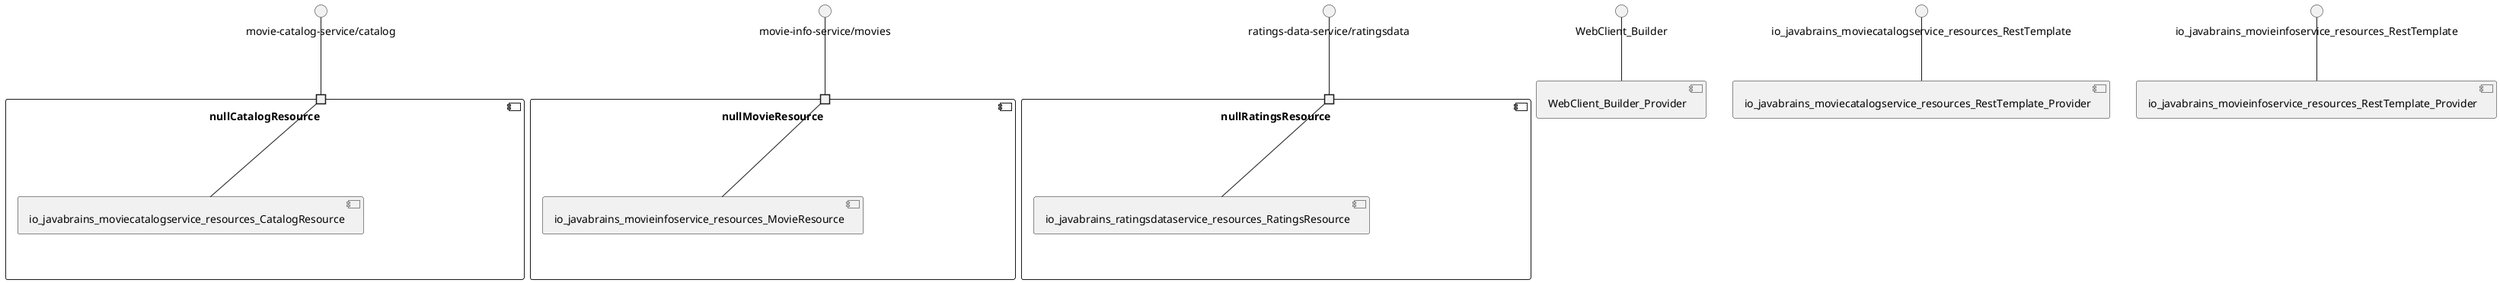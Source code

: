 @startuml
skinparam fixCircleLabelOverlapping true
component nullCatalogResource\n\n\n\n\n\nnull {
[io_javabrains_moviecatalogservice_resources_CatalogResource]
portin " " as CatalogResource_requires_movie_catalog_service_catalog
"CatalogResource_requires_movie_catalog_service_catalog"--[io_javabrains_moviecatalogservice_resources_CatalogResource]
}
interface "movie-catalog-service/catalog" as interface.movie_catalog_service_catalog
interface.movie_catalog_service_catalog--"CatalogResource_requires_movie_catalog_service_catalog"
component nullMovieResource\n\n\n\n\n\nnull {
[io_javabrains_movieinfoservice_resources_MovieResource]
portin " " as MovieResource_requires_movie_info_service_movies
"MovieResource_requires_movie_info_service_movies"--[io_javabrains_movieinfoservice_resources_MovieResource]
}
interface "movie-info-service/movies" as interface.movie_info_service_movies
interface.movie_info_service_movies--"MovieResource_requires_movie_info_service_movies"
component nullRatingsResource\n\n\n\n\n\nnull {
[io_javabrains_ratingsdataservice_resources_RatingsResource]
portin " " as RatingsResource_requires_ratings_data_service_ratingsdata
"RatingsResource_requires_ratings_data_service_ratingsdata"--[io_javabrains_ratingsdataservice_resources_RatingsResource]
}
interface "ratings-data-service/ratingsdata" as interface.ratings_data_service_ratingsdata
interface.ratings_data_service_ratingsdata--"RatingsResource_requires_ratings_data_service_ratingsdata"
interface "WebClient_Builder" as interface.WebClient_Builder
interface.WebClient_Builder--[WebClient_Builder_Provider]
interface "io_javabrains_moviecatalogservice_resources_RestTemplate" as interface.io_javabrains_moviecatalogservice_resources_RestTemplate
interface.io_javabrains_moviecatalogservice_resources_RestTemplate--[io_javabrains_moviecatalogservice_resources_RestTemplate_Provider]
interface "io_javabrains_movieinfoservice_resources_RestTemplate" as interface.io_javabrains_movieinfoservice_resources_RestTemplate
interface.io_javabrains_movieinfoservice_resources_RestTemplate--[io_javabrains_movieinfoservice_resources_RestTemplate_Provider]

@enduml

